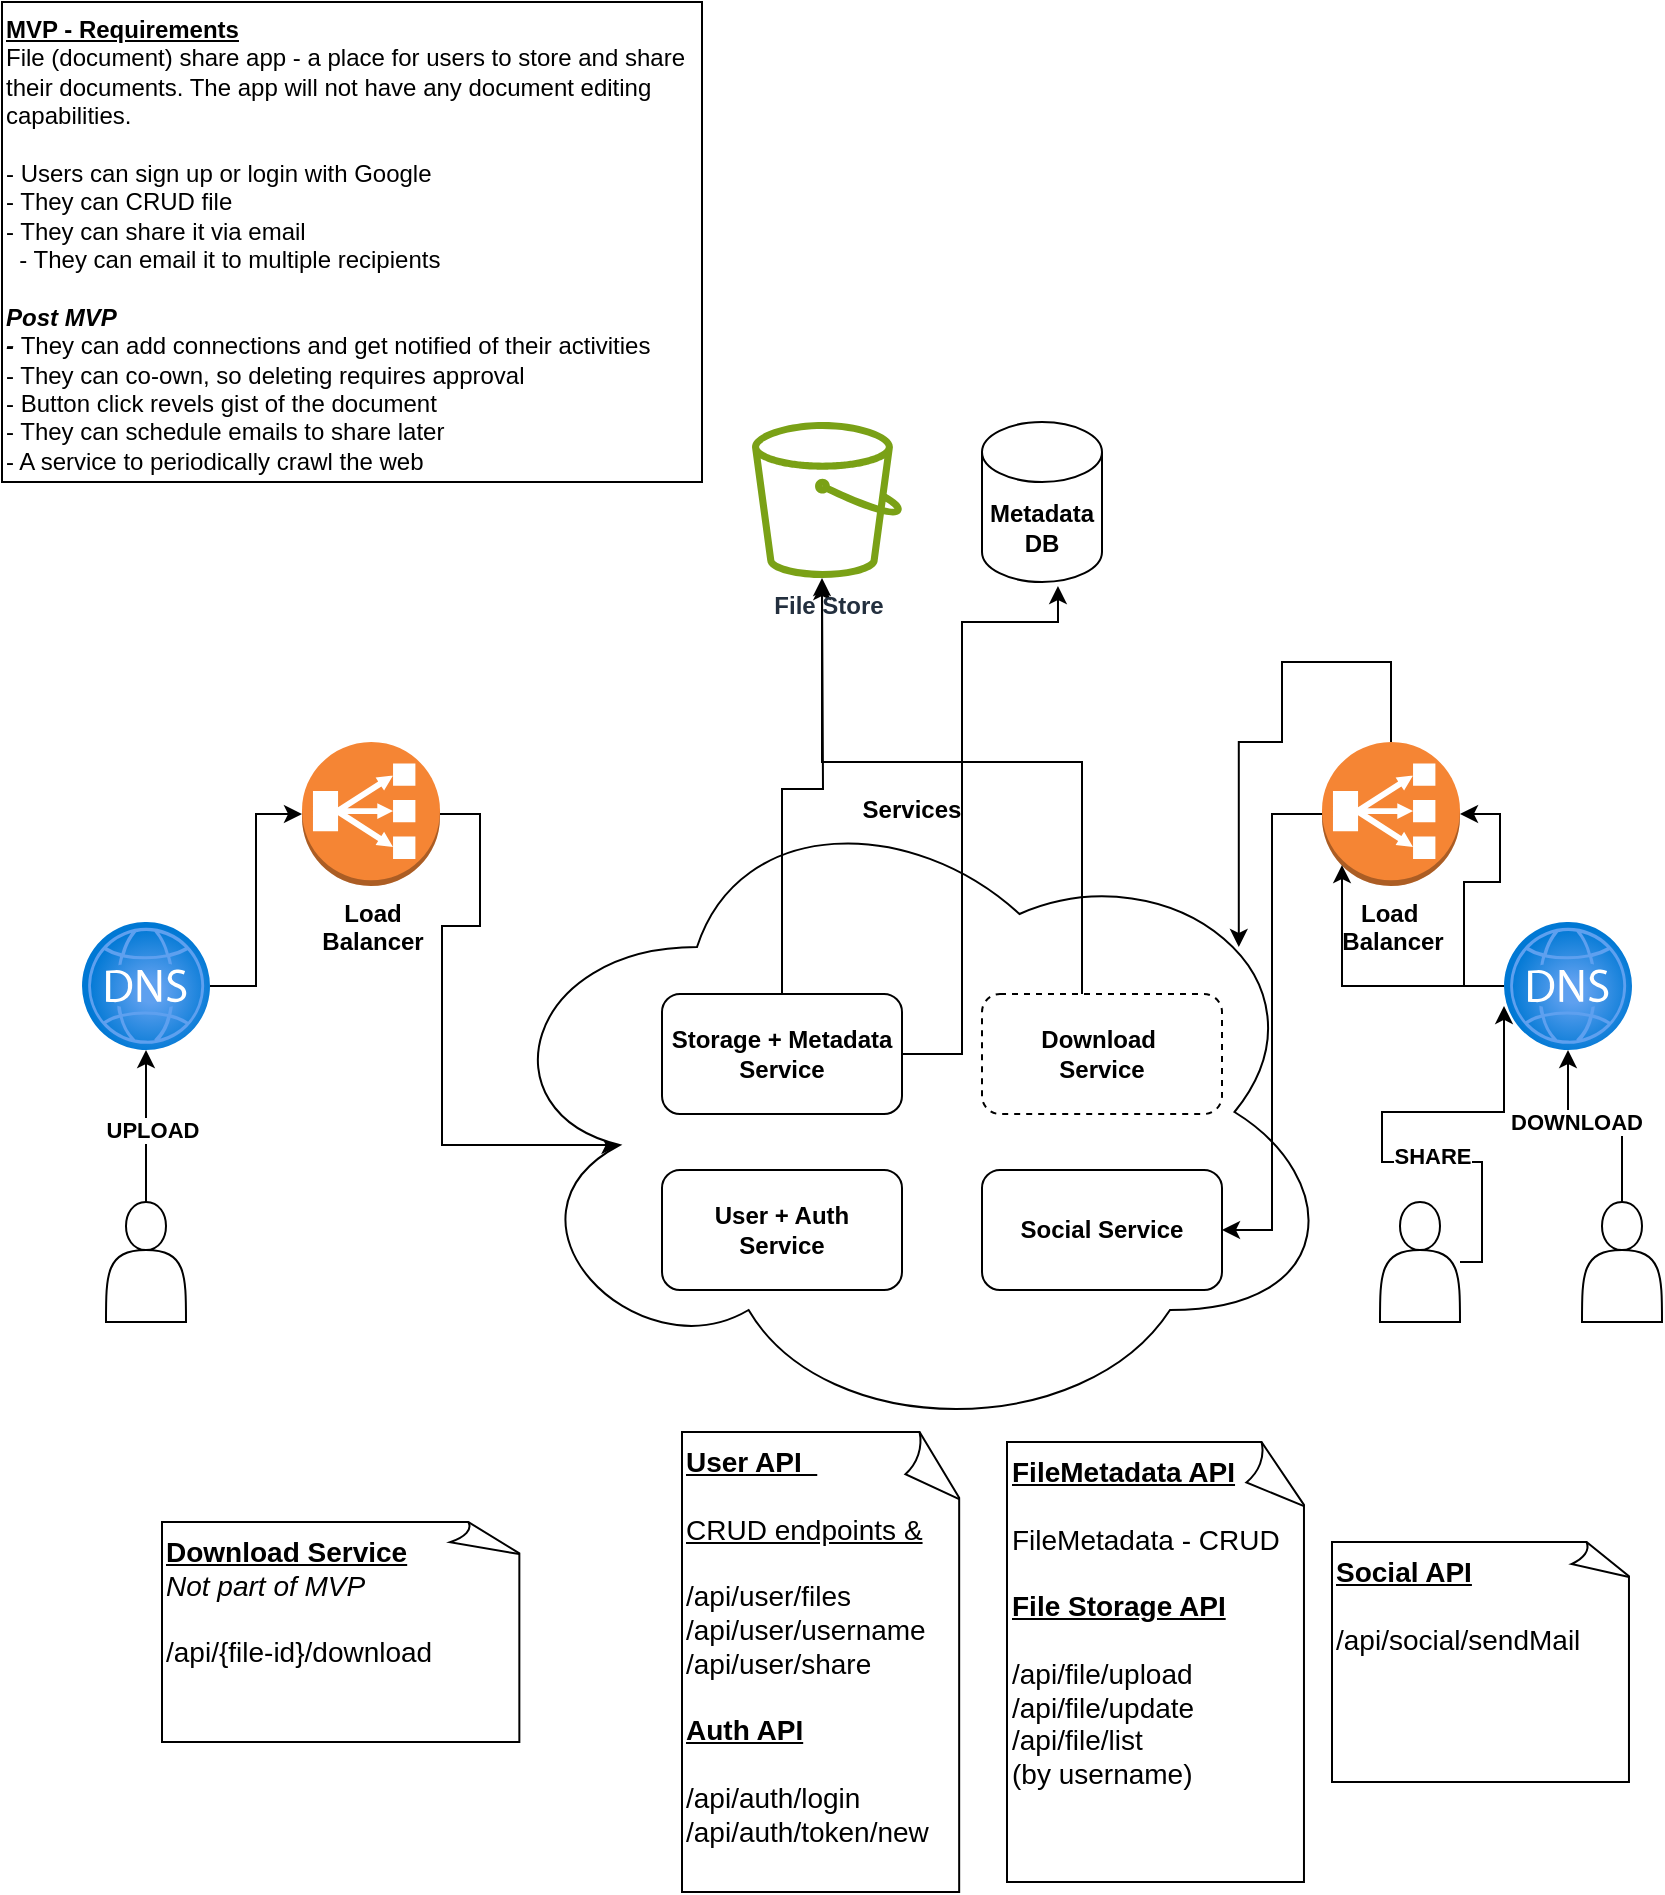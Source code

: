 <mxfile version="24.7.7">
  <diagram name="Page-1" id="Kv8rrR23jFhMCYZxjhDc">
    <mxGraphModel grid="1" page="1" gridSize="10" guides="1" tooltips="1" connect="1" arrows="1" fold="1" pageScale="1" pageWidth="850" pageHeight="1100" math="0" shadow="0">
      <root>
        <mxCell id="0" />
        <mxCell id="1" parent="0" />
        <mxCell id="VyQ45PpAER-ii8X1HK3b-1" value="&lt;b&gt;&lt;u&gt;MVP - Requirements&lt;/u&gt;&lt;/b&gt;&lt;div&gt;File (document) share app - a place for users to store and share their documents. The app will not have any document editing capabilities.&lt;/div&gt;&lt;div&gt;&lt;br&gt;&lt;/div&gt;&lt;div&gt;&lt;span style=&quot;background-color: initial;&quot;&gt;- Users can sign up or login with Google&lt;/span&gt;&lt;/div&gt;&lt;div&gt;&lt;span style=&quot;background-color: initial;&quot;&gt;- They can CRUD file&lt;/span&gt;&lt;/div&gt;&lt;div&gt;&lt;span style=&quot;background-color: initial;&quot;&gt;- They can share it via email&lt;/span&gt;&lt;/div&gt;&lt;div&gt;&lt;span style=&quot;background-color: initial;&quot;&gt;&amp;nbsp; - They can email it to multiple recipients&lt;/span&gt;&lt;/div&gt;&lt;div&gt;&lt;br&gt;&lt;/div&gt;&lt;div&gt;&lt;b&gt;&lt;i&gt;Post MVP&lt;/i&gt;&lt;/b&gt;&lt;/div&gt;&lt;div&gt;&lt;i style=&quot;font-weight: bold;&quot;&gt;- &lt;/i&gt;They can add connections and get notified of their activities&lt;/div&gt;&lt;div&gt;&lt;span style=&quot;background-color: initial;&quot;&gt;- They can co-own, so deleting requires approval&lt;/span&gt;&lt;br&gt;&lt;/div&gt;&lt;div&gt;- Button click revels gist of the document&lt;/div&gt;&lt;div&gt;- They can schedule emails to share later&lt;/div&gt;&lt;div&gt;- A service to periodically crawl the web&amp;nbsp;&lt;/div&gt;&lt;div&gt;&lt;br&gt;&lt;/div&gt;&lt;div&gt;&lt;br&gt;&lt;/div&gt;" style="rounded=0;whiteSpace=wrap;html=1;align=left;verticalAlign=top;" vertex="1" parent="1">
          <mxGeometry width="350" height="240" as="geometry" />
        </mxCell>
        <mxCell id="VyQ45PpAER-ii8X1HK3b-41" value="" style="edgeStyle=orthogonalEdgeStyle;rounded=0;orthogonalLoop=1;jettySize=auto;html=1;entryX=0.16;entryY=0.55;entryDx=0;entryDy=0;entryPerimeter=0;" edge="1" parent="1" source="VyQ45PpAER-ii8X1HK3b-17" target="VyQ45PpAER-ii8X1HK3b-49">
          <mxGeometry relative="1" as="geometry">
            <mxPoint x="490" y="578" as="targetPoint" />
          </mxGeometry>
        </mxCell>
        <mxCell id="VyQ45PpAER-ii8X1HK3b-17" value="&lt;b&gt;Load&lt;/b&gt;&lt;div&gt;&lt;b&gt;Balancer&lt;/b&gt;&lt;/div&gt;" style="outlineConnect=0;dashed=0;verticalLabelPosition=bottom;verticalAlign=top;align=center;html=1;shape=mxgraph.aws3.classic_load_balancer;fillColor=#F58534;gradientColor=none;" vertex="1" parent="1">
          <mxGeometry x="150" y="370" width="69" height="72" as="geometry" />
        </mxCell>
        <mxCell id="VyQ45PpAER-ii8X1HK3b-47" value="" style="edgeStyle=orthogonalEdgeStyle;rounded=0;orthogonalLoop=1;jettySize=auto;html=1;" edge="1" parent="1" source="VyQ45PpAER-ii8X1HK3b-63" target="VyQ45PpAER-ii8X1HK3b-46">
          <mxGeometry relative="1" as="geometry">
            <mxPoint x="52" y="528" as="sourcePoint" />
          </mxGeometry>
        </mxCell>
        <mxCell id="VyQ45PpAER-ii8X1HK3b-78" value="UPLOAD" style="edgeLabel;html=1;align=center;verticalAlign=middle;resizable=0;points=[];fontStyle=1" connectable="0" vertex="1" parent="VyQ45PpAER-ii8X1HK3b-47">
          <mxGeometry x="-0.053" y="-3" relative="1" as="geometry">
            <mxPoint as="offset" />
          </mxGeometry>
        </mxCell>
        <mxCell id="VyQ45PpAER-ii8X1HK3b-23" value="&lt;div&gt;Metadata&lt;/div&gt;DB" style="shape=cylinder3;whiteSpace=wrap;html=1;boundedLbl=1;backgroundOutline=1;size=15;fontStyle=1" vertex="1" parent="1">
          <mxGeometry x="490" y="210" width="60" height="80" as="geometry" />
        </mxCell>
        <mxCell id="VyQ45PpAER-ii8X1HK3b-33" value="&lt;div style=&quot;font-size: 14px;&quot;&gt;&lt;u&gt;&lt;b style=&quot;background-color: initial;&quot;&gt;User API&amp;nbsp;&amp;nbsp;&lt;/b&gt;&lt;br&gt;&lt;/u&gt;&lt;/div&gt;&lt;div style=&quot;font-size: 14px;&quot;&gt;&lt;span style=&quot;background-color: initial;&quot;&gt;&lt;br&gt;&lt;/span&gt;&lt;/div&gt;&lt;div style=&quot;font-size: 14px;&quot;&gt;&lt;span style=&quot;background-color: initial;&quot;&gt;&lt;u&gt;CRUD endpoints &amp;amp;&lt;/u&gt;&lt;/span&gt;&lt;/div&gt;&lt;div style=&quot;font-size: 14px;&quot;&gt;&lt;span style=&quot;background-color: initial;&quot;&gt;&lt;br&gt;&lt;/span&gt;&lt;/div&gt;&lt;div style=&quot;font-size: 14px;&quot;&gt;/api/user/files&lt;/div&gt;&lt;div style=&quot;font-size: 14px;&quot;&gt;/api/user/username&lt;/div&gt;&lt;div style=&quot;font-size: 14px;&quot;&gt;/api/user/share&lt;/div&gt;&lt;div style=&quot;font-size: 14px;&quot;&gt;&lt;br&gt;&lt;/div&gt;&lt;div style=&quot;font-size: 14px;&quot;&gt;&lt;b&gt;&lt;u&gt;Auth API&lt;/u&gt;&lt;/b&gt;&lt;/div&gt;&lt;div style=&quot;font-size: 14px;&quot;&gt;&lt;b&gt;&lt;br&gt;&lt;/b&gt;&lt;/div&gt;&lt;div style=&quot;font-size: 14px;&quot;&gt;/api/auth/login&lt;/div&gt;&lt;div style=&quot;font-size: 14px;&quot;&gt;&lt;span style=&quot;background-color: initial;&quot;&gt;/api/auth/token/new&lt;/span&gt;&lt;br&gt;&lt;/div&gt;&lt;div style=&quot;font-size: 14px;&quot;&gt;&lt;br&gt;&lt;/div&gt;" style="whiteSpace=wrap;html=1;shape=mxgraph.basic.document;verticalAlign=top;align=left;fontSize=14;" vertex="1" parent="1">
          <mxGeometry x="340" y="715" width="140" height="230" as="geometry" />
        </mxCell>
        <mxCell id="VyQ45PpAER-ii8X1HK3b-40" value="" style="edgeStyle=orthogonalEdgeStyle;rounded=0;orthogonalLoop=1;jettySize=auto;html=1;entryX=1;entryY=0.5;entryDx=0;entryDy=0;" edge="1" parent="1">
          <mxGeometry relative="1" as="geometry">
            <mxPoint x="500" y="530" as="sourcePoint" />
            <mxPoint x="450" y="598" as="targetPoint" />
          </mxGeometry>
        </mxCell>
        <mxCell id="VyQ45PpAER-ii8X1HK3b-48" value="" style="edgeStyle=orthogonalEdgeStyle;rounded=0;orthogonalLoop=1;jettySize=auto;html=1;entryX=0;entryY=0.5;entryDx=0;entryDy=0;entryPerimeter=0;" edge="1" parent="1" source="VyQ45PpAER-ii8X1HK3b-46" target="VyQ45PpAER-ii8X1HK3b-17">
          <mxGeometry relative="1" as="geometry">
            <mxPoint x="220" y="580" as="targetPoint" />
          </mxGeometry>
        </mxCell>
        <mxCell id="VyQ45PpAER-ii8X1HK3b-46" value="" style="image;aspect=fixed;html=1;points=[];align=center;fontSize=12;image=img/lib/azure2/networking/DNS_Zones.svg;" vertex="1" parent="1">
          <mxGeometry x="40" y="460" width="64" height="64" as="geometry" />
        </mxCell>
        <mxCell id="VyQ45PpAER-ii8X1HK3b-49" value="&lt;b&gt;Services&lt;/b&gt;" style="ellipse;shape=cloud;whiteSpace=wrap;html=1;verticalAlign=top;" vertex="1" parent="1">
          <mxGeometry x="240" y="390" width="430" height="330" as="geometry" />
        </mxCell>
        <mxCell id="VyQ45PpAER-ii8X1HK3b-54" value="" style="edgeStyle=orthogonalEdgeStyle;rounded=0;orthogonalLoop=1;jettySize=auto;html=1;" edge="1" parent="1" source="VyQ45PpAER-ii8X1HK3b-51">
          <mxGeometry relative="1" as="geometry">
            <mxPoint x="410" y="290" as="targetPoint" />
          </mxGeometry>
        </mxCell>
        <mxCell id="VyQ45PpAER-ii8X1HK3b-56" value="" style="edgeStyle=orthogonalEdgeStyle;rounded=0;orthogonalLoop=1;jettySize=auto;html=1;entryX=0.633;entryY=1.025;entryDx=0;entryDy=0;entryPerimeter=0;" edge="1" parent="1" source="VyQ45PpAER-ii8X1HK3b-51" target="VyQ45PpAER-ii8X1HK3b-23">
          <mxGeometry relative="1" as="geometry">
            <mxPoint x="515" y="512" as="targetPoint" />
            <Array as="points">
              <mxPoint x="480" y="526" />
              <mxPoint x="480" y="310" />
              <mxPoint x="528" y="310" />
            </Array>
          </mxGeometry>
        </mxCell>
        <mxCell id="VyQ45PpAER-ii8X1HK3b-51" value="Storage + Metadata&lt;div&gt;Service&lt;/div&gt;" style="rounded=1;whiteSpace=wrap;html=1;fontStyle=1" vertex="1" parent="1">
          <mxGeometry x="330" y="496" width="120" height="60" as="geometry" />
        </mxCell>
        <mxCell id="VyQ45PpAER-ii8X1HK3b-52" value="User + Auth&lt;div&gt;Service&lt;/div&gt;" style="rounded=1;whiteSpace=wrap;html=1;fontStyle=1" vertex="1" parent="1">
          <mxGeometry x="330" y="584" width="120" height="60" as="geometry" />
        </mxCell>
        <mxCell id="VyQ45PpAER-ii8X1HK3b-57" value="&lt;div style=&quot;font-size: 14px;&quot;&gt;&lt;font style=&quot;font-size: 14px;&quot;&gt;&lt;b&gt;&lt;u style=&quot;&quot;&gt;FileMetadata API&lt;/u&gt;&lt;/b&gt;&lt;/font&gt;&lt;/div&gt;&lt;div style=&quot;font-size: 14px;&quot;&gt;&lt;font style=&quot;font-size: 14px;&quot;&gt;&lt;b&gt;&lt;br&gt;&lt;/b&gt;&lt;/font&gt;&lt;/div&gt;&lt;div style=&quot;font-size: 14px;&quot;&gt;FileMetadata - CRUD&lt;/div&gt;&lt;div style=&quot;font-size: 14px;&quot;&gt;&lt;br&gt;&lt;/div&gt;&lt;div style=&quot;font-size: 14px;&quot;&gt;&lt;b&gt;&lt;u&gt;File Storage API&lt;/u&gt;&lt;/b&gt;&lt;/div&gt;&lt;div style=&quot;font-size: 14px;&quot;&gt;&lt;br&gt;&lt;/div&gt;&lt;div style=&quot;font-size: 14px;&quot;&gt;/api/file/upload&lt;br&gt;&lt;/div&gt;&lt;div style=&quot;font-size: 14px;&quot;&gt;/api/file/update&lt;/div&gt;&lt;div style=&quot;font-size: 14px;&quot;&gt;/api/file/list&amp;nbsp;&lt;/div&gt;&lt;div style=&quot;font-size: 14px;&quot;&gt;(by username)&lt;/div&gt;&lt;div style=&quot;font-size: 14px;&quot;&gt;&lt;br&gt;&lt;/div&gt;" style="whiteSpace=wrap;html=1;shape=mxgraph.basic.document;verticalAlign=top;align=left;fontSize=14;" vertex="1" parent="1">
          <mxGeometry x="502.5" y="720" width="150" height="220" as="geometry" />
        </mxCell>
        <mxCell id="VyQ45PpAER-ii8X1HK3b-80" value="" style="edgeStyle=orthogonalEdgeStyle;rounded=0;orthogonalLoop=1;jettySize=auto;html=1;" edge="1" parent="1" source="VyQ45PpAER-ii8X1HK3b-58" target="VyQ45PpAER-ii8X1HK3b-59">
          <mxGeometry relative="1" as="geometry">
            <mxPoint x="530" y="470" as="targetPoint" />
            <Array as="points">
              <mxPoint x="540" y="380" />
              <mxPoint x="410" y="380" />
            </Array>
          </mxGeometry>
        </mxCell>
        <mxCell id="VyQ45PpAER-ii8X1HK3b-58" value="&lt;div&gt;Download&amp;nbsp;&lt;/div&gt;&lt;div&gt;Service&lt;/div&gt;" style="rounded=1;whiteSpace=wrap;html=1;labelBorderColor=none;labelBackgroundColor=default;spacing=5;textShadow=0;dashed=1;fontStyle=1" vertex="1" parent="1">
          <mxGeometry x="490" y="496" width="120" height="60" as="geometry" />
        </mxCell>
        <mxCell id="VyQ45PpAER-ii8X1HK3b-59" value="&lt;b&gt;File Store&lt;/b&gt;" style="sketch=0;outlineConnect=0;fontColor=#232F3E;gradientColor=none;fillColor=#7AA116;strokeColor=none;dashed=0;verticalLabelPosition=bottom;verticalAlign=top;align=center;html=1;fontSize=12;fontStyle=0;aspect=fixed;pointerEvents=1;shape=mxgraph.aws4.bucket;" vertex="1" parent="1">
          <mxGeometry x="375" y="210" width="75" height="78" as="geometry" />
        </mxCell>
        <mxCell id="VyQ45PpAER-ii8X1HK3b-62" value="&lt;div style=&quot;font-size: 14px;&quot;&gt;&lt;b&gt;&lt;u&gt;Download Service&lt;/u&gt;&lt;/b&gt;&lt;/div&gt;&lt;div style=&quot;font-size: 14px;&quot;&gt;&lt;i&gt;Not part of MVP&lt;/i&gt;&lt;/div&gt;&lt;div style=&quot;font-size: 14px;&quot;&gt;&lt;i&gt;&lt;br&gt;&lt;/i&gt;&lt;/div&gt;&lt;div style=&quot;font-size: 14px;&quot;&gt;/api/{file-id}/download&lt;/div&gt;&lt;div style=&quot;font-size: 14px;&quot;&gt;&lt;br&gt;&lt;/div&gt;" style="whiteSpace=wrap;html=1;shape=mxgraph.basic.document;verticalAlign=top;align=left;fontSize=14;" vertex="1" parent="1">
          <mxGeometry x="80" y="760" width="180.5" height="110" as="geometry" />
        </mxCell>
        <mxCell id="VyQ45PpAER-ii8X1HK3b-63" value="" style="shape=actor;whiteSpace=wrap;html=1;" vertex="1" parent="1">
          <mxGeometry x="52" y="600" width="40" height="60" as="geometry" />
        </mxCell>
        <mxCell id="VyQ45PpAER-ii8X1HK3b-76" value="" style="edgeStyle=orthogonalEdgeStyle;rounded=0;orthogonalLoop=1;jettySize=auto;html=1;entryX=0.88;entryY=0.25;entryDx=0;entryDy=0;entryPerimeter=0;" edge="1" parent="1" source="VyQ45PpAER-ii8X1HK3b-65" target="VyQ45PpAER-ii8X1HK3b-49">
          <mxGeometry relative="1" as="geometry">
            <mxPoint x="694.5" y="528" as="targetPoint" />
            <Array as="points">
              <mxPoint x="695" y="330" />
              <mxPoint x="640" y="330" />
              <mxPoint x="640" y="370" />
              <mxPoint x="618" y="370" />
            </Array>
          </mxGeometry>
        </mxCell>
        <mxCell id="VvOUiQ97nhpLtqyPDfNt-9" value="" style="edgeStyle=orthogonalEdgeStyle;rounded=0;orthogonalLoop=1;jettySize=auto;html=1;entryX=1;entryY=0.5;entryDx=0;entryDy=0;" edge="1" parent="1" source="VyQ45PpAER-ii8X1HK3b-65" target="VvOUiQ97nhpLtqyPDfNt-1">
          <mxGeometry relative="1" as="geometry">
            <mxPoint x="585.5" y="406" as="targetPoint" />
          </mxGeometry>
        </mxCell>
        <mxCell id="VyQ45PpAER-ii8X1HK3b-65" value="&lt;b&gt;Load&amp;nbsp;&lt;/b&gt;&lt;div&gt;&lt;b&gt;Balancer&lt;/b&gt;&lt;/div&gt;" style="outlineConnect=0;dashed=0;verticalLabelPosition=bottom;verticalAlign=top;align=center;html=1;shape=mxgraph.aws3.classic_load_balancer;fillColor=#F58534;gradientColor=none;" vertex="1" parent="1">
          <mxGeometry x="660" y="370" width="69" height="72" as="geometry" />
        </mxCell>
        <mxCell id="VyQ45PpAER-ii8X1HK3b-66" value="" style="edgeStyle=orthogonalEdgeStyle;rounded=0;orthogonalLoop=1;jettySize=auto;html=1;" edge="1" parent="1" source="VyQ45PpAER-ii8X1HK3b-69" target="VyQ45PpAER-ii8X1HK3b-68">
          <mxGeometry relative="1" as="geometry">
            <mxPoint x="742" y="560" as="sourcePoint" />
          </mxGeometry>
        </mxCell>
        <mxCell id="VyQ45PpAER-ii8X1HK3b-77" value="&lt;b&gt;DOWNLOAD&lt;/b&gt;" style="edgeLabel;html=1;align=center;verticalAlign=middle;resizable=0;points=[];" connectable="0" vertex="1" parent="VyQ45PpAER-ii8X1HK3b-66">
          <mxGeometry x="0.184" y="-2" relative="1" as="geometry">
            <mxPoint as="offset" />
          </mxGeometry>
        </mxCell>
        <mxCell id="VyQ45PpAER-ii8X1HK3b-72" value="" style="edgeStyle=orthogonalEdgeStyle;rounded=0;orthogonalLoop=1;jettySize=auto;html=1;entryX=1;entryY=0.5;entryDx=0;entryDy=0;entryPerimeter=0;" edge="1" parent="1" source="VyQ45PpAER-ii8X1HK3b-68" target="VyQ45PpAER-ii8X1HK3b-65">
          <mxGeometry relative="1" as="geometry">
            <mxPoint x="783" y="380" as="targetPoint" />
          </mxGeometry>
        </mxCell>
        <mxCell id="VvOUiQ97nhpLtqyPDfNt-7" value="" style="edgeStyle=orthogonalEdgeStyle;rounded=0;orthogonalLoop=1;jettySize=auto;html=1;entryX=0.145;entryY=0.855;entryDx=0;entryDy=0;entryPerimeter=0;" edge="1" parent="1" source="VyQ45PpAER-ii8X1HK3b-68" target="VyQ45PpAER-ii8X1HK3b-65">
          <mxGeometry relative="1" as="geometry">
            <mxPoint x="783" y="378" as="targetPoint" />
          </mxGeometry>
        </mxCell>
        <mxCell id="VyQ45PpAER-ii8X1HK3b-68" value="" style="image;aspect=fixed;html=1;points=[];align=center;fontSize=12;image=img/lib/azure2/networking/DNS_Zones.svg;" vertex="1" parent="1">
          <mxGeometry x="751" y="460" width="64" height="64" as="geometry" />
        </mxCell>
        <mxCell id="VyQ45PpAER-ii8X1HK3b-69" value="" style="shape=actor;whiteSpace=wrap;html=1;" vertex="1" parent="1">
          <mxGeometry x="790" y="600" width="40" height="60" as="geometry" />
        </mxCell>
        <mxCell id="VvOUiQ97nhpLtqyPDfNt-1" value="Social Service" style="rounded=1;whiteSpace=wrap;html=1;fontStyle=1" vertex="1" parent="1">
          <mxGeometry x="490" y="584" width="120" height="60" as="geometry" />
        </mxCell>
        <mxCell id="VvOUiQ97nhpLtqyPDfNt-4" value="" style="edgeStyle=orthogonalEdgeStyle;rounded=0;orthogonalLoop=1;jettySize=auto;html=1;entryX=0;entryY=0.656;entryDx=0;entryDy=0;entryPerimeter=0;" edge="1" parent="1" source="VvOUiQ97nhpLtqyPDfNt-2" target="VyQ45PpAER-ii8X1HK3b-68">
          <mxGeometry relative="1" as="geometry">
            <Array as="points">
              <mxPoint x="740" y="630" />
              <mxPoint x="740" y="580" />
              <mxPoint x="690" y="580" />
              <mxPoint x="690" y="555" />
              <mxPoint x="751" y="555" />
            </Array>
          </mxGeometry>
        </mxCell>
        <mxCell id="VvOUiQ97nhpLtqyPDfNt-5" value="&lt;b&gt;SHARE&lt;/b&gt;" style="edgeLabel;html=1;align=center;verticalAlign=middle;resizable=0;points=[];" connectable="0" vertex="1" parent="VvOUiQ97nhpLtqyPDfNt-4">
          <mxGeometry x="-0.308" y="-3" relative="1" as="geometry">
            <mxPoint as="offset" />
          </mxGeometry>
        </mxCell>
        <mxCell id="VvOUiQ97nhpLtqyPDfNt-2" value="" style="shape=actor;whiteSpace=wrap;html=1;" vertex="1" parent="1">
          <mxGeometry x="689" y="600" width="40" height="60" as="geometry" />
        </mxCell>
        <mxCell id="VvOUiQ97nhpLtqyPDfNt-3" value="&lt;div style=&quot;font-size: 14px;&quot;&gt;&lt;font style=&quot;font-size: 14px;&quot;&gt;&lt;u style=&quot;&quot;&gt;&lt;b&gt;Social API&lt;/b&gt;&lt;/u&gt;&lt;/font&gt;&lt;/div&gt;&lt;div style=&quot;font-size: 14px;&quot;&gt;&lt;font style=&quot;font-size: 14px;&quot;&gt;&lt;b&gt;&lt;br&gt;&lt;/b&gt;&lt;/font&gt;&lt;/div&gt;&lt;div style=&quot;font-size: 14px;&quot;&gt;/api/social/sendMail&lt;/div&gt;" style="whiteSpace=wrap;html=1;shape=mxgraph.basic.document;verticalAlign=top;align=left;fontSize=14;" vertex="1" parent="1">
          <mxGeometry x="665" y="770" width="150" height="120" as="geometry" />
        </mxCell>
      </root>
    </mxGraphModel>
  </diagram>
</mxfile>
